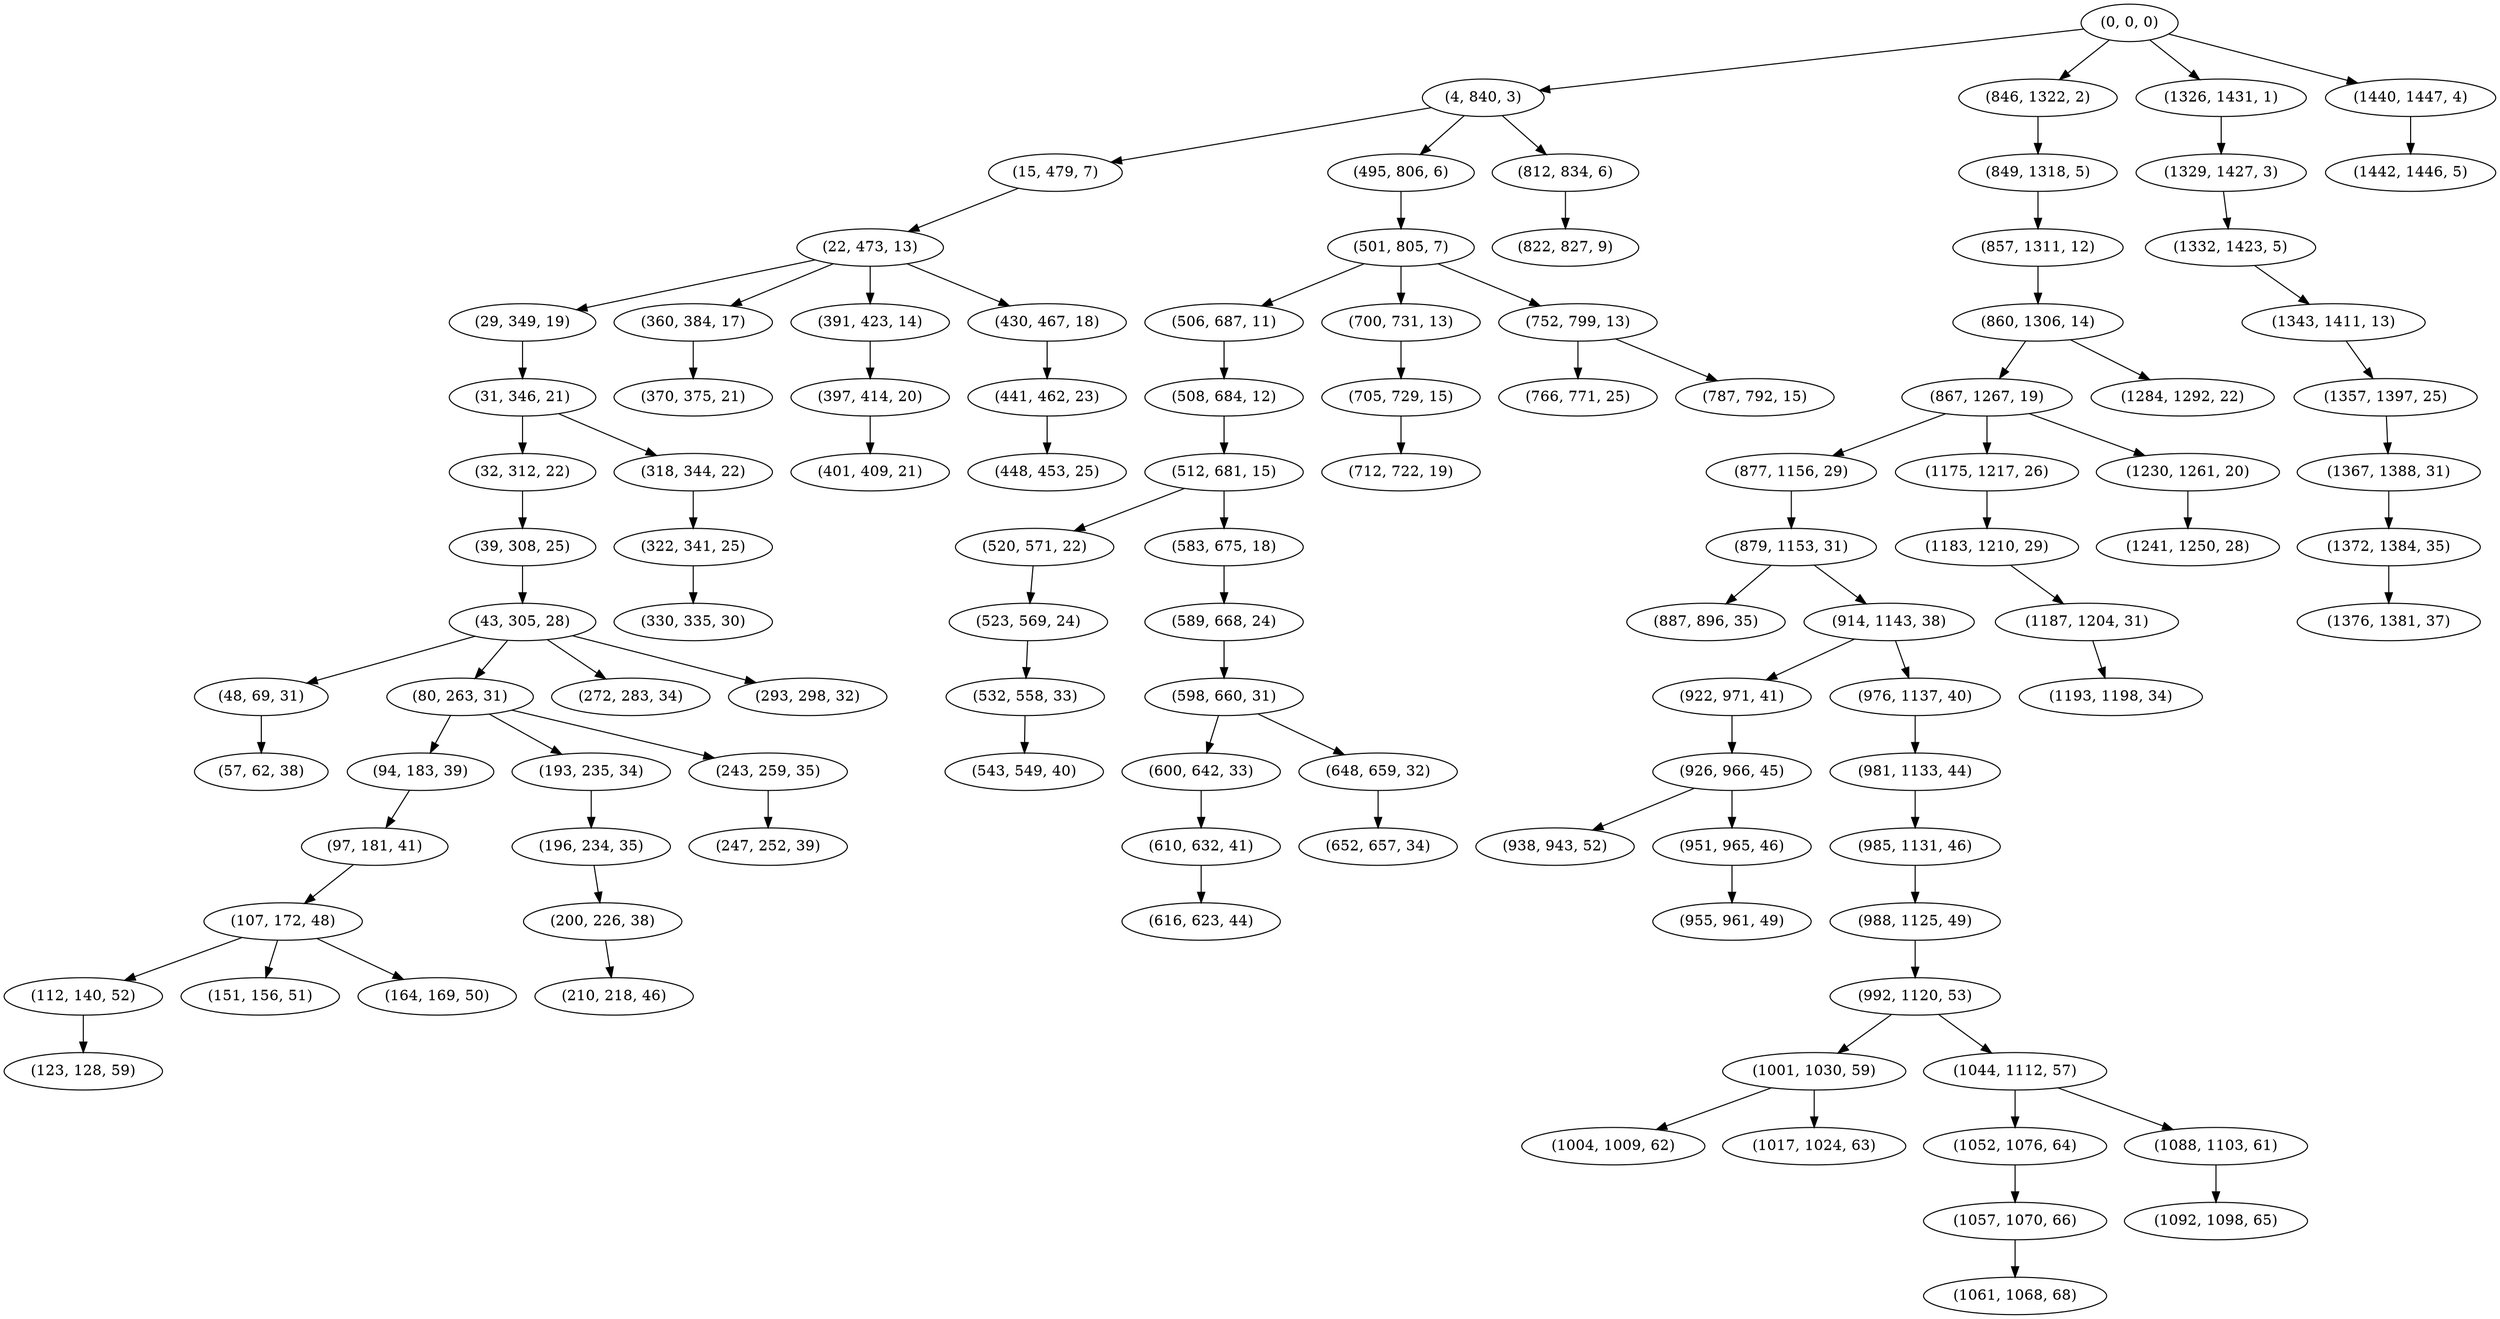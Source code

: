 digraph tree {
    "(0, 0, 0)";
    "(4, 840, 3)";
    "(15, 479, 7)";
    "(22, 473, 13)";
    "(29, 349, 19)";
    "(31, 346, 21)";
    "(32, 312, 22)";
    "(39, 308, 25)";
    "(43, 305, 28)";
    "(48, 69, 31)";
    "(57, 62, 38)";
    "(80, 263, 31)";
    "(94, 183, 39)";
    "(97, 181, 41)";
    "(107, 172, 48)";
    "(112, 140, 52)";
    "(123, 128, 59)";
    "(151, 156, 51)";
    "(164, 169, 50)";
    "(193, 235, 34)";
    "(196, 234, 35)";
    "(200, 226, 38)";
    "(210, 218, 46)";
    "(243, 259, 35)";
    "(247, 252, 39)";
    "(272, 283, 34)";
    "(293, 298, 32)";
    "(318, 344, 22)";
    "(322, 341, 25)";
    "(330, 335, 30)";
    "(360, 384, 17)";
    "(370, 375, 21)";
    "(391, 423, 14)";
    "(397, 414, 20)";
    "(401, 409, 21)";
    "(430, 467, 18)";
    "(441, 462, 23)";
    "(448, 453, 25)";
    "(495, 806, 6)";
    "(501, 805, 7)";
    "(506, 687, 11)";
    "(508, 684, 12)";
    "(512, 681, 15)";
    "(520, 571, 22)";
    "(523, 569, 24)";
    "(532, 558, 33)";
    "(543, 549, 40)";
    "(583, 675, 18)";
    "(589, 668, 24)";
    "(598, 660, 31)";
    "(600, 642, 33)";
    "(610, 632, 41)";
    "(616, 623, 44)";
    "(648, 659, 32)";
    "(652, 657, 34)";
    "(700, 731, 13)";
    "(705, 729, 15)";
    "(712, 722, 19)";
    "(752, 799, 13)";
    "(766, 771, 25)";
    "(787, 792, 15)";
    "(812, 834, 6)";
    "(822, 827, 9)";
    "(846, 1322, 2)";
    "(849, 1318, 5)";
    "(857, 1311, 12)";
    "(860, 1306, 14)";
    "(867, 1267, 19)";
    "(877, 1156, 29)";
    "(879, 1153, 31)";
    "(887, 896, 35)";
    "(914, 1143, 38)";
    "(922, 971, 41)";
    "(926, 966, 45)";
    "(938, 943, 52)";
    "(951, 965, 46)";
    "(955, 961, 49)";
    "(976, 1137, 40)";
    "(981, 1133, 44)";
    "(985, 1131, 46)";
    "(988, 1125, 49)";
    "(992, 1120, 53)";
    "(1001, 1030, 59)";
    "(1004, 1009, 62)";
    "(1017, 1024, 63)";
    "(1044, 1112, 57)";
    "(1052, 1076, 64)";
    "(1057, 1070, 66)";
    "(1061, 1068, 68)";
    "(1088, 1103, 61)";
    "(1092, 1098, 65)";
    "(1175, 1217, 26)";
    "(1183, 1210, 29)";
    "(1187, 1204, 31)";
    "(1193, 1198, 34)";
    "(1230, 1261, 20)";
    "(1241, 1250, 28)";
    "(1284, 1292, 22)";
    "(1326, 1431, 1)";
    "(1329, 1427, 3)";
    "(1332, 1423, 5)";
    "(1343, 1411, 13)";
    "(1357, 1397, 25)";
    "(1367, 1388, 31)";
    "(1372, 1384, 35)";
    "(1376, 1381, 37)";
    "(1440, 1447, 4)";
    "(1442, 1446, 5)";
    "(0, 0, 0)" -> "(4, 840, 3)";
    "(0, 0, 0)" -> "(846, 1322, 2)";
    "(0, 0, 0)" -> "(1326, 1431, 1)";
    "(0, 0, 0)" -> "(1440, 1447, 4)";
    "(4, 840, 3)" -> "(15, 479, 7)";
    "(4, 840, 3)" -> "(495, 806, 6)";
    "(4, 840, 3)" -> "(812, 834, 6)";
    "(15, 479, 7)" -> "(22, 473, 13)";
    "(22, 473, 13)" -> "(29, 349, 19)";
    "(22, 473, 13)" -> "(360, 384, 17)";
    "(22, 473, 13)" -> "(391, 423, 14)";
    "(22, 473, 13)" -> "(430, 467, 18)";
    "(29, 349, 19)" -> "(31, 346, 21)";
    "(31, 346, 21)" -> "(32, 312, 22)";
    "(31, 346, 21)" -> "(318, 344, 22)";
    "(32, 312, 22)" -> "(39, 308, 25)";
    "(39, 308, 25)" -> "(43, 305, 28)";
    "(43, 305, 28)" -> "(48, 69, 31)";
    "(43, 305, 28)" -> "(80, 263, 31)";
    "(43, 305, 28)" -> "(272, 283, 34)";
    "(43, 305, 28)" -> "(293, 298, 32)";
    "(48, 69, 31)" -> "(57, 62, 38)";
    "(80, 263, 31)" -> "(94, 183, 39)";
    "(80, 263, 31)" -> "(193, 235, 34)";
    "(80, 263, 31)" -> "(243, 259, 35)";
    "(94, 183, 39)" -> "(97, 181, 41)";
    "(97, 181, 41)" -> "(107, 172, 48)";
    "(107, 172, 48)" -> "(112, 140, 52)";
    "(107, 172, 48)" -> "(151, 156, 51)";
    "(107, 172, 48)" -> "(164, 169, 50)";
    "(112, 140, 52)" -> "(123, 128, 59)";
    "(193, 235, 34)" -> "(196, 234, 35)";
    "(196, 234, 35)" -> "(200, 226, 38)";
    "(200, 226, 38)" -> "(210, 218, 46)";
    "(243, 259, 35)" -> "(247, 252, 39)";
    "(318, 344, 22)" -> "(322, 341, 25)";
    "(322, 341, 25)" -> "(330, 335, 30)";
    "(360, 384, 17)" -> "(370, 375, 21)";
    "(391, 423, 14)" -> "(397, 414, 20)";
    "(397, 414, 20)" -> "(401, 409, 21)";
    "(430, 467, 18)" -> "(441, 462, 23)";
    "(441, 462, 23)" -> "(448, 453, 25)";
    "(495, 806, 6)" -> "(501, 805, 7)";
    "(501, 805, 7)" -> "(506, 687, 11)";
    "(501, 805, 7)" -> "(700, 731, 13)";
    "(501, 805, 7)" -> "(752, 799, 13)";
    "(506, 687, 11)" -> "(508, 684, 12)";
    "(508, 684, 12)" -> "(512, 681, 15)";
    "(512, 681, 15)" -> "(520, 571, 22)";
    "(512, 681, 15)" -> "(583, 675, 18)";
    "(520, 571, 22)" -> "(523, 569, 24)";
    "(523, 569, 24)" -> "(532, 558, 33)";
    "(532, 558, 33)" -> "(543, 549, 40)";
    "(583, 675, 18)" -> "(589, 668, 24)";
    "(589, 668, 24)" -> "(598, 660, 31)";
    "(598, 660, 31)" -> "(600, 642, 33)";
    "(598, 660, 31)" -> "(648, 659, 32)";
    "(600, 642, 33)" -> "(610, 632, 41)";
    "(610, 632, 41)" -> "(616, 623, 44)";
    "(648, 659, 32)" -> "(652, 657, 34)";
    "(700, 731, 13)" -> "(705, 729, 15)";
    "(705, 729, 15)" -> "(712, 722, 19)";
    "(752, 799, 13)" -> "(766, 771, 25)";
    "(752, 799, 13)" -> "(787, 792, 15)";
    "(812, 834, 6)" -> "(822, 827, 9)";
    "(846, 1322, 2)" -> "(849, 1318, 5)";
    "(849, 1318, 5)" -> "(857, 1311, 12)";
    "(857, 1311, 12)" -> "(860, 1306, 14)";
    "(860, 1306, 14)" -> "(867, 1267, 19)";
    "(860, 1306, 14)" -> "(1284, 1292, 22)";
    "(867, 1267, 19)" -> "(877, 1156, 29)";
    "(867, 1267, 19)" -> "(1175, 1217, 26)";
    "(867, 1267, 19)" -> "(1230, 1261, 20)";
    "(877, 1156, 29)" -> "(879, 1153, 31)";
    "(879, 1153, 31)" -> "(887, 896, 35)";
    "(879, 1153, 31)" -> "(914, 1143, 38)";
    "(914, 1143, 38)" -> "(922, 971, 41)";
    "(914, 1143, 38)" -> "(976, 1137, 40)";
    "(922, 971, 41)" -> "(926, 966, 45)";
    "(926, 966, 45)" -> "(938, 943, 52)";
    "(926, 966, 45)" -> "(951, 965, 46)";
    "(951, 965, 46)" -> "(955, 961, 49)";
    "(976, 1137, 40)" -> "(981, 1133, 44)";
    "(981, 1133, 44)" -> "(985, 1131, 46)";
    "(985, 1131, 46)" -> "(988, 1125, 49)";
    "(988, 1125, 49)" -> "(992, 1120, 53)";
    "(992, 1120, 53)" -> "(1001, 1030, 59)";
    "(992, 1120, 53)" -> "(1044, 1112, 57)";
    "(1001, 1030, 59)" -> "(1004, 1009, 62)";
    "(1001, 1030, 59)" -> "(1017, 1024, 63)";
    "(1044, 1112, 57)" -> "(1052, 1076, 64)";
    "(1044, 1112, 57)" -> "(1088, 1103, 61)";
    "(1052, 1076, 64)" -> "(1057, 1070, 66)";
    "(1057, 1070, 66)" -> "(1061, 1068, 68)";
    "(1088, 1103, 61)" -> "(1092, 1098, 65)";
    "(1175, 1217, 26)" -> "(1183, 1210, 29)";
    "(1183, 1210, 29)" -> "(1187, 1204, 31)";
    "(1187, 1204, 31)" -> "(1193, 1198, 34)";
    "(1230, 1261, 20)" -> "(1241, 1250, 28)";
    "(1326, 1431, 1)" -> "(1329, 1427, 3)";
    "(1329, 1427, 3)" -> "(1332, 1423, 5)";
    "(1332, 1423, 5)" -> "(1343, 1411, 13)";
    "(1343, 1411, 13)" -> "(1357, 1397, 25)";
    "(1357, 1397, 25)" -> "(1367, 1388, 31)";
    "(1367, 1388, 31)" -> "(1372, 1384, 35)";
    "(1372, 1384, 35)" -> "(1376, 1381, 37)";
    "(1440, 1447, 4)" -> "(1442, 1446, 5)";
}
